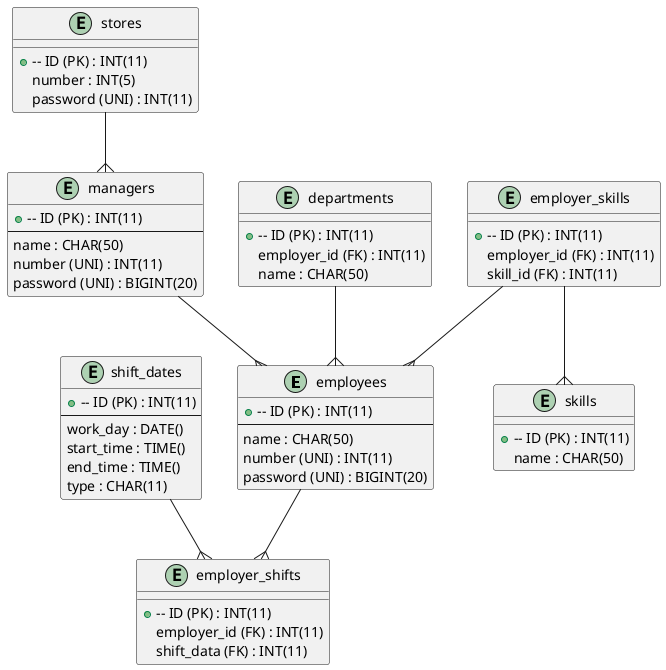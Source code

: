 @startuml ER

entity "employees" as employees {
  +-- ID (PK) : INT(11)
  --
  name : CHAR(50)
  number (UNI) : INT(11)
  password (UNI) : BIGINT(20)
}

entity "managers" as managers {
  +-- ID (PK) : INT(11)
  --
  name : CHAR(50)
  number (UNI) : INT(11)
  password (UNI) : BIGINT(20)
}

entity "shift_dates" as shift_dates {
  +-- ID (PK) : INT(11)
  --
  work_day : DATE()
  start_time : TIME()
  end_time : TIME()
  type : CHAR(11)
}

entity "employer_shifts" as employer_shifts {
  +-- ID (PK) : INT(11)
  employer_id (FK) : INT(11)
  shift_data (FK) : INT(11)
}

entity "departments" as departments {
  +-- ID (PK) : INT(11)
  employer_id (FK) : INT(11)
  name : CHAR(50)
}

entity "skills" as skills {
  +-- ID (PK) : INT(11)
  name : CHAR(50)
}

entity "employer_skills" as employer_skills {
  +-- ID (PK) : INT(11)
  employer_id (FK) : INT(11)
  skill_id (FK) : INT(11)
}

entity "stores" as stores {
  +-- ID (PK) : INT(11)
  number : INT(5)
  password (UNI) : INT(11)
}

stores --{ managers
managers --{ employees
employees --{ employer_shifts
shift_dates -d-{ employer_shifts
employer_skills --{ employees
employer_skills --{ skills
departments --{ employees

@enduml